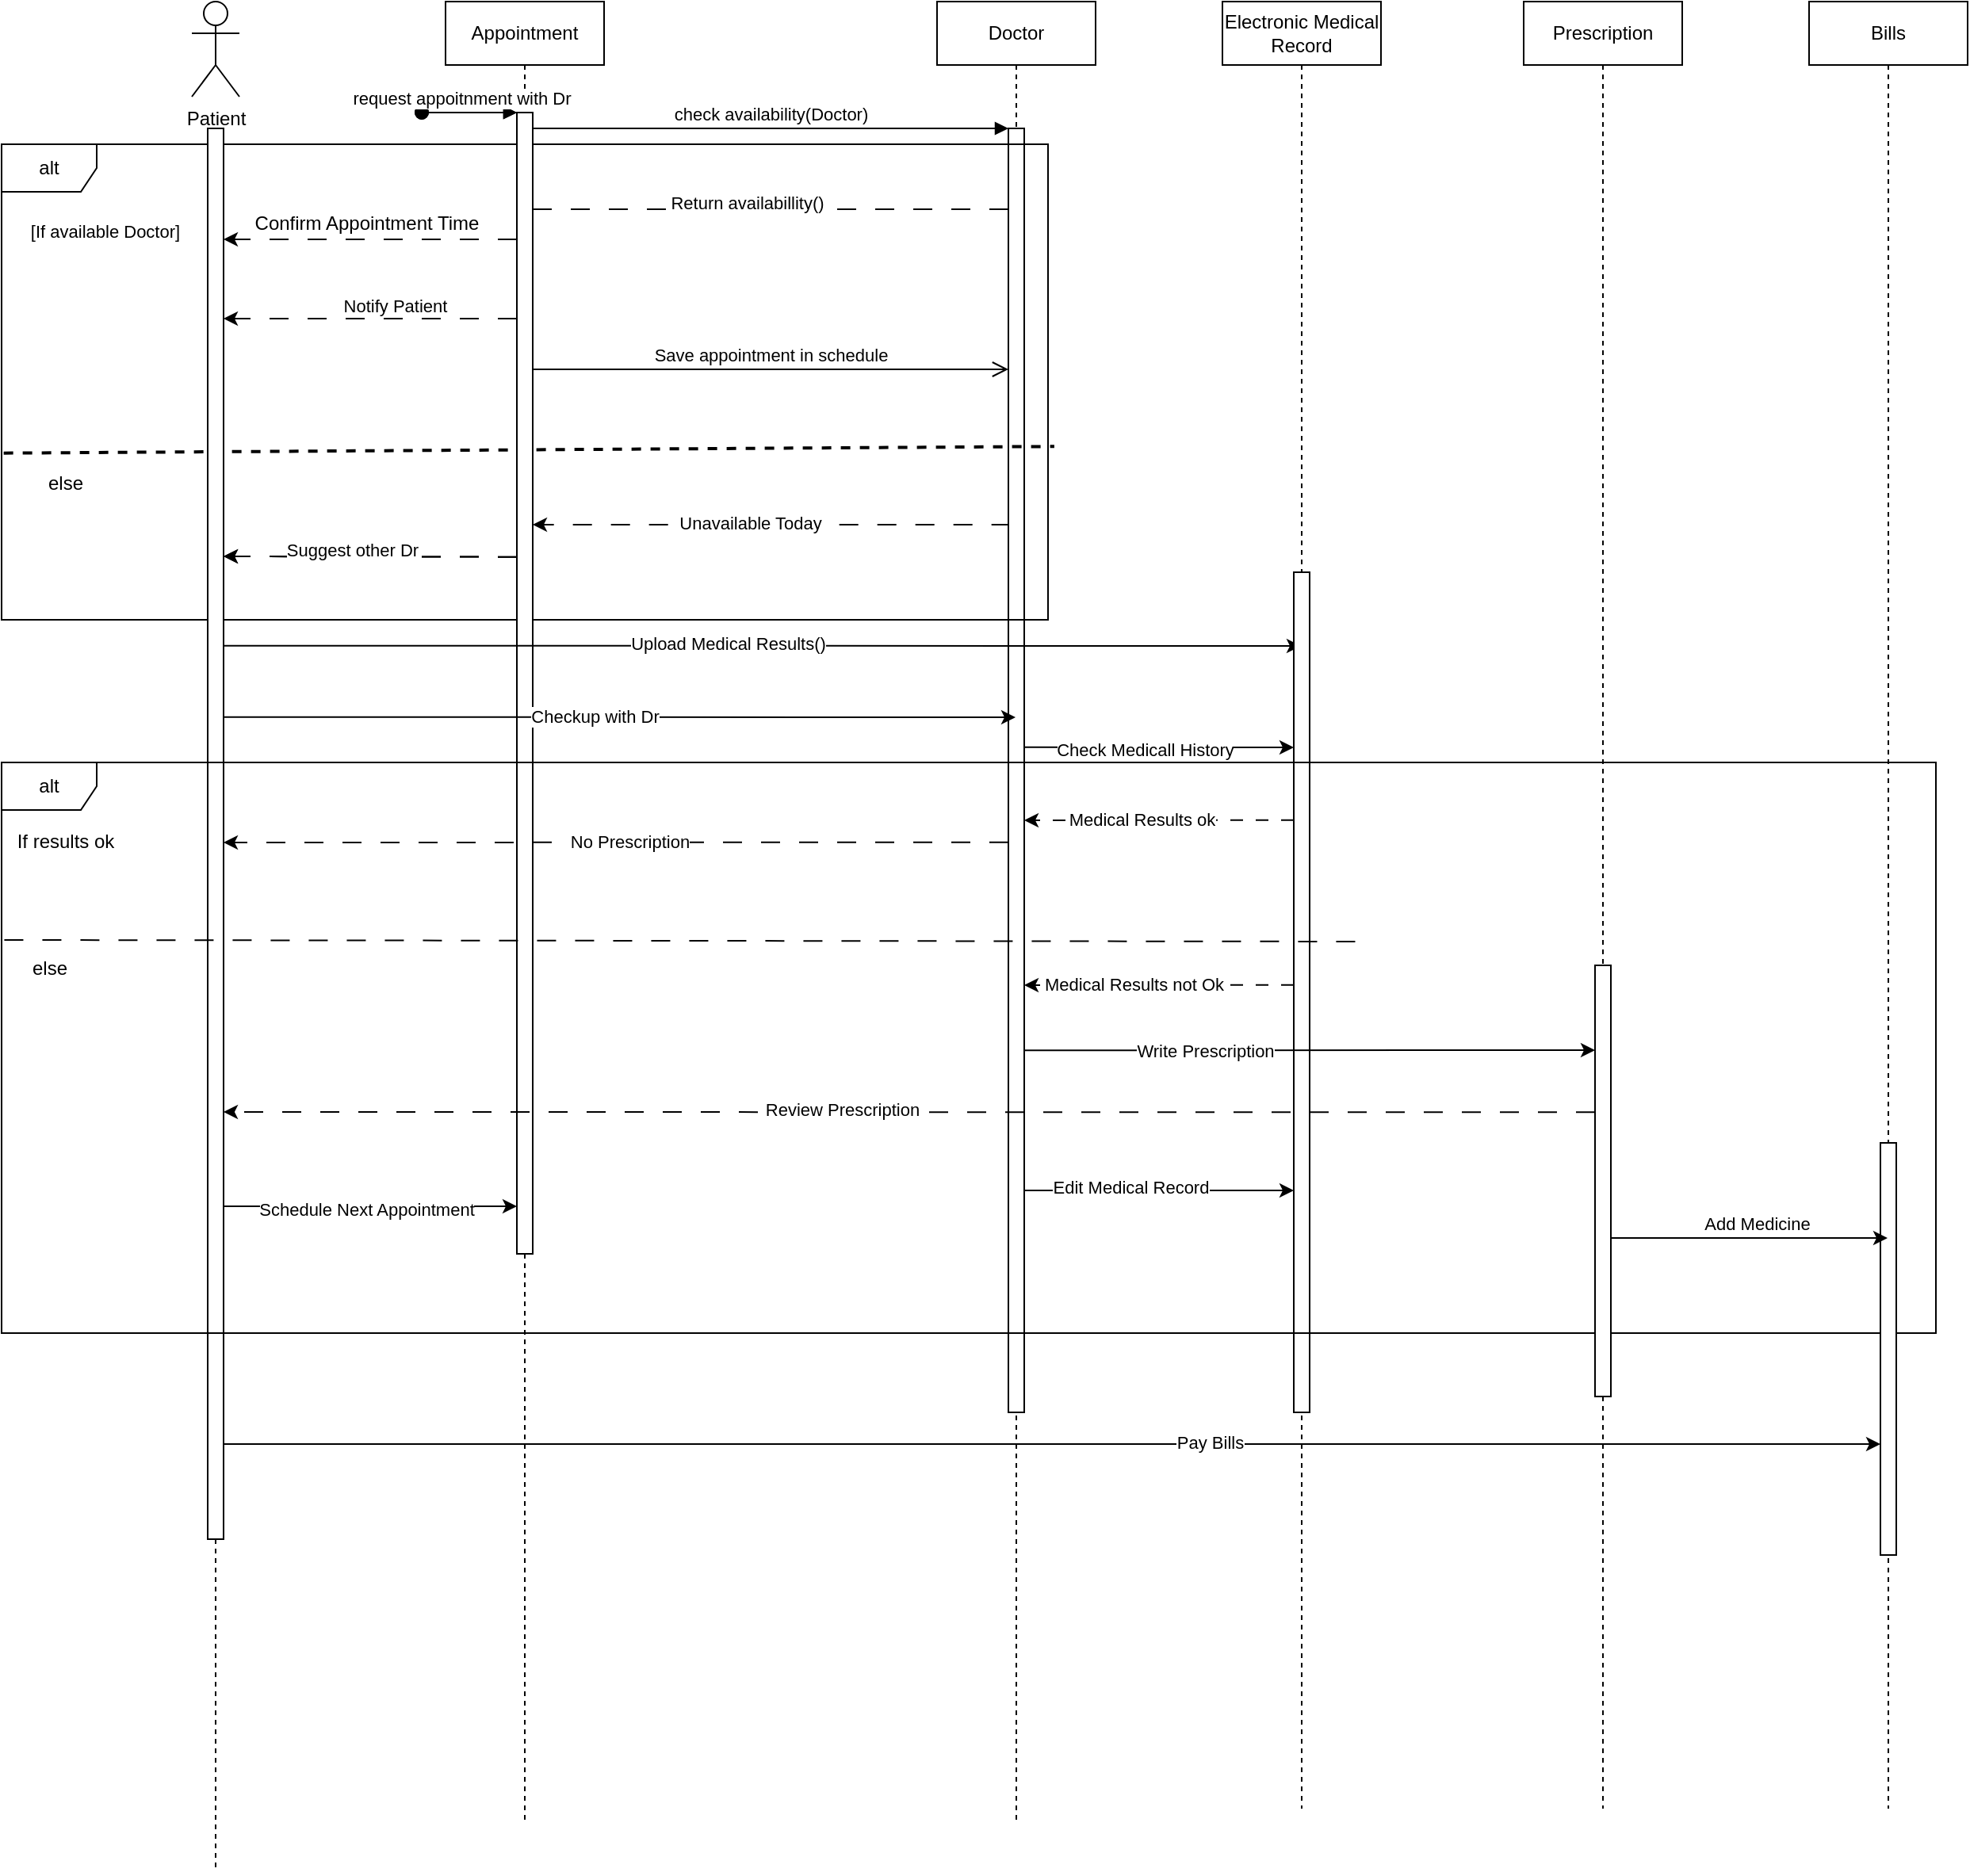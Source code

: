 <mxfile version="21.1.1" type="device">
  <diagram name="Page-1" id="2YBvvXClWsGukQMizWep">
    <mxGraphModel dx="1725" dy="478" grid="1" gridSize="10" guides="1" tooltips="1" connect="1" arrows="1" fold="1" page="1" pageScale="1" pageWidth="850" pageHeight="1100" math="0" shadow="0">
      <root>
        <mxCell id="0" />
        <mxCell id="1" parent="0" />
        <mxCell id="aM9ryv3xv72pqoxQDRHE-1" value="Appointment" style="shape=umlLifeline;perimeter=lifelinePerimeter;whiteSpace=wrap;html=1;container=0;dropTarget=0;collapsible=0;recursiveResize=0;outlineConnect=0;portConstraint=eastwest;newEdgeStyle={&quot;edgeStyle&quot;:&quot;elbowEdgeStyle&quot;,&quot;elbow&quot;:&quot;vertical&quot;,&quot;curved&quot;:0,&quot;rounded&quot;:0};" parent="1" vertex="1">
          <mxGeometry x="80" y="40" width="100" height="850" as="geometry" />
        </mxCell>
        <mxCell id="0-Ukn4ihmsJS-yES5DAv-44" style="edgeStyle=elbowEdgeStyle;rounded=0;orthogonalLoop=1;jettySize=auto;html=1;elbow=vertical;curved=0;dashed=1;dashPattern=12 12;" edge="1" parent="aM9ryv3xv72pqoxQDRHE-1">
          <mxGeometry relative="1" as="geometry">
            <mxPoint x="-140" y="350" as="targetPoint" />
            <mxPoint x="45" y="350.333" as="sourcePoint" />
          </mxGeometry>
        </mxCell>
        <mxCell id="0-Ukn4ihmsJS-yES5DAv-46" value="Suggest other Dr" style="edgeLabel;html=1;align=center;verticalAlign=middle;resizable=0;points=[];" vertex="1" connectable="0" parent="0-Ukn4ihmsJS-yES5DAv-44">
          <mxGeometry x="0.13" y="-4" relative="1" as="geometry">
            <mxPoint as="offset" />
          </mxGeometry>
        </mxCell>
        <mxCell id="aM9ryv3xv72pqoxQDRHE-2" value="" style="html=1;points=[];perimeter=orthogonalPerimeter;outlineConnect=0;targetShapes=umlLifeline;portConstraint=eastwest;newEdgeStyle={&quot;edgeStyle&quot;:&quot;elbowEdgeStyle&quot;,&quot;elbow&quot;:&quot;vertical&quot;,&quot;curved&quot;:0,&quot;rounded&quot;:0};" parent="aM9ryv3xv72pqoxQDRHE-1" vertex="1">
          <mxGeometry x="45" y="70" width="10" height="460" as="geometry" />
        </mxCell>
        <mxCell id="aM9ryv3xv72pqoxQDRHE-3" value="request appoitnment with Dr" style="html=1;verticalAlign=bottom;startArrow=oval;endArrow=block;startSize=8;edgeStyle=elbowEdgeStyle;elbow=vertical;curved=0;rounded=0;" parent="aM9ryv3xv72pqoxQDRHE-1" target="aM9ryv3xv72pqoxQDRHE-2" edge="1">
          <mxGeometry x="-0.16" relative="1" as="geometry">
            <mxPoint x="-15" y="70" as="sourcePoint" />
            <mxPoint as="offset" />
          </mxGeometry>
        </mxCell>
        <mxCell id="0-Ukn4ihmsJS-yES5DAv-16" style="edgeStyle=elbowEdgeStyle;rounded=0;orthogonalLoop=1;jettySize=auto;html=1;elbow=vertical;curved=0;dashed=1;dashPattern=12 12;" edge="1" parent="aM9ryv3xv72pqoxQDRHE-1" source="aM9ryv3xv72pqoxQDRHE-2">
          <mxGeometry relative="1" as="geometry">
            <mxPoint x="-140" y="150" as="targetPoint" />
            <mxPoint x="30" y="150" as="sourcePoint" />
            <Array as="points">
              <mxPoint x="-40" y="150" />
              <mxPoint x="-40" y="150" />
            </Array>
          </mxGeometry>
        </mxCell>
        <mxCell id="aM9ryv3xv72pqoxQDRHE-5" value="Doctor" style="shape=umlLifeline;perimeter=lifelinePerimeter;whiteSpace=wrap;html=1;container=0;dropTarget=0;collapsible=0;recursiveResize=0;outlineConnect=0;portConstraint=eastwest;newEdgeStyle={&quot;edgeStyle&quot;:&quot;elbowEdgeStyle&quot;,&quot;elbow&quot;:&quot;vertical&quot;,&quot;curved&quot;:0,&quot;rounded&quot;:0};" parent="1" vertex="1">
          <mxGeometry x="390" y="40" width="100" height="1150" as="geometry" />
        </mxCell>
        <mxCell id="aM9ryv3xv72pqoxQDRHE-6" value="" style="html=1;points=[];perimeter=orthogonalPerimeter;outlineConnect=0;targetShapes=umlLifeline;portConstraint=eastwest;newEdgeStyle={&quot;edgeStyle&quot;:&quot;elbowEdgeStyle&quot;,&quot;elbow&quot;:&quot;vertical&quot;,&quot;curved&quot;:0,&quot;rounded&quot;:0};" parent="aM9ryv3xv72pqoxQDRHE-5" vertex="1">
          <mxGeometry x="45" y="80" width="10" height="810" as="geometry" />
        </mxCell>
        <mxCell id="aM9ryv3xv72pqoxQDRHE-7" value="check availability(Doctor)" style="html=1;verticalAlign=bottom;endArrow=block;edgeStyle=elbowEdgeStyle;elbow=vertical;curved=0;rounded=0;" parent="1" source="aM9ryv3xv72pqoxQDRHE-2" target="aM9ryv3xv72pqoxQDRHE-6" edge="1">
          <mxGeometry relative="1" as="geometry">
            <mxPoint x="195" y="130" as="sourcePoint" />
            <Array as="points">
              <mxPoint x="180" y="120" />
            </Array>
          </mxGeometry>
        </mxCell>
        <mxCell id="aM9ryv3xv72pqoxQDRHE-10" value="Save appointment in schedule" style="html=1;verticalAlign=bottom;endArrow=open;endSize=8;edgeStyle=elbowEdgeStyle;elbow=vertical;curved=0;rounded=0;" parent="1" edge="1">
          <mxGeometry relative="1" as="geometry">
            <mxPoint x="435" y="272" as="targetPoint" />
            <Array as="points">
              <mxPoint x="180" y="272" />
            </Array>
            <mxPoint x="135" y="272" as="sourcePoint" />
          </mxGeometry>
        </mxCell>
        <mxCell id="0-Ukn4ihmsJS-yES5DAv-10" style="edgeStyle=orthogonalEdgeStyle;rounded=0;orthogonalLoop=1;jettySize=auto;html=1;dashed=1;endArrow=none;endFill=0;" edge="1" parent="1" source="0-Ukn4ihmsJS-yES5DAv-55">
          <mxGeometry relative="1" as="geometry">
            <mxPoint x="-65" y="1220" as="targetPoint" />
            <Array as="points">
              <mxPoint x="-65" y="510" />
              <mxPoint x="-65" y="510" />
            </Array>
          </mxGeometry>
        </mxCell>
        <mxCell id="0-Ukn4ihmsJS-yES5DAv-5" value="Patient" style="shape=umlActor;verticalLabelPosition=bottom;verticalAlign=top;html=1;outlineConnect=0;" vertex="1" parent="1">
          <mxGeometry x="-80" y="40" width="30" height="60" as="geometry" />
        </mxCell>
        <mxCell id="0-Ukn4ihmsJS-yES5DAv-14" value="alt" style="shape=umlFrame;whiteSpace=wrap;html=1;pointerEvents=0;" vertex="1" parent="1">
          <mxGeometry x="-200" y="130" width="660" height="300" as="geometry" />
        </mxCell>
        <mxCell id="0-Ukn4ihmsJS-yES5DAv-22" value="&lt;font style=&quot;font-size: 11px;&quot;&gt;[If available Doctor]&lt;/font&gt;" style="text;html=1;align=center;verticalAlign=middle;resizable=0;points=[];autosize=1;strokeColor=none;fillColor=none;" vertex="1" parent="1">
          <mxGeometry x="-195" y="170" width="120" height="30" as="geometry" />
        </mxCell>
        <mxCell id="0-Ukn4ihmsJS-yES5DAv-24" value="" style="endArrow=none;dashed=1;html=1;rounded=0;exitX=0.002;exitY=0.552;exitDx=0;exitDy=0;exitPerimeter=0;entryX=1.006;entryY=0.542;entryDx=0;entryDy=0;entryPerimeter=0;strokeWidth=2;" edge="1" parent="1">
          <mxGeometry width="50" height="50" relative="1" as="geometry">
            <mxPoint x="-198.68" y="324.84" as="sourcePoint" />
            <mxPoint x="463.96" y="320.64" as="targetPoint" />
          </mxGeometry>
        </mxCell>
        <mxCell id="0-Ukn4ihmsJS-yES5DAv-25" value="" style="endArrow=none;html=1;rounded=0;dashed=1;dashPattern=12 12;" edge="1" parent="1" source="aM9ryv3xv72pqoxQDRHE-2">
          <mxGeometry width="50" height="50" relative="1" as="geometry">
            <mxPoint x="140" y="171" as="sourcePoint" />
            <mxPoint x="435" y="171" as="targetPoint" />
          </mxGeometry>
        </mxCell>
        <mxCell id="0-Ukn4ihmsJS-yES5DAv-27" value="Return availabillity()" style="edgeLabel;html=1;align=center;verticalAlign=middle;resizable=0;points=[];" vertex="1" connectable="0" parent="0-Ukn4ihmsJS-yES5DAv-25">
          <mxGeometry x="-0.099" y="4" relative="1" as="geometry">
            <mxPoint as="offset" />
          </mxGeometry>
        </mxCell>
        <mxCell id="0-Ukn4ihmsJS-yES5DAv-35" value="" style="endArrow=classic;html=1;rounded=0;dashed=1;dashPattern=12 12;" edge="1" parent="1" source="aM9ryv3xv72pqoxQDRHE-2">
          <mxGeometry width="50" height="50" relative="1" as="geometry">
            <mxPoint x="210" y="340" as="sourcePoint" />
            <mxPoint x="-60" y="240" as="targetPoint" />
          </mxGeometry>
        </mxCell>
        <mxCell id="0-Ukn4ihmsJS-yES5DAv-36" value="Notify Patient" style="edgeLabel;html=1;align=center;verticalAlign=middle;resizable=0;points=[];" vertex="1" connectable="0" parent="0-Ukn4ihmsJS-yES5DAv-35">
          <mxGeometry x="-0.166" relative="1" as="geometry">
            <mxPoint y="-8" as="offset" />
          </mxGeometry>
        </mxCell>
        <mxCell id="0-Ukn4ihmsJS-yES5DAv-37" value="else" style="text;html=1;align=center;verticalAlign=middle;resizable=0;points=[];autosize=1;strokeColor=none;fillColor=none;" vertex="1" parent="1">
          <mxGeometry x="-185" y="329" width="50" height="30" as="geometry" />
        </mxCell>
        <mxCell id="0-Ukn4ihmsJS-yES5DAv-39" style="edgeStyle=elbowEdgeStyle;rounded=0;orthogonalLoop=1;jettySize=auto;html=1;elbow=vertical;curved=0;dashed=1;dashPattern=12 12;" edge="1" parent="1" target="aM9ryv3xv72pqoxQDRHE-2">
          <mxGeometry relative="1" as="geometry">
            <mxPoint x="435" y="371.333" as="sourcePoint" />
            <mxPoint x="135" y="371.333" as="targetPoint" />
            <Array as="points">
              <mxPoint x="280" y="370" />
            </Array>
          </mxGeometry>
        </mxCell>
        <mxCell id="0-Ukn4ihmsJS-yES5DAv-43" value="Unavailable Today" style="edgeLabel;html=1;align=center;verticalAlign=middle;resizable=0;points=[];" vertex="1" connectable="0" parent="0-Ukn4ihmsJS-yES5DAv-39">
          <mxGeometry x="0.091" y="-1" relative="1" as="geometry">
            <mxPoint as="offset" />
          </mxGeometry>
        </mxCell>
        <mxCell id="0-Ukn4ihmsJS-yES5DAv-47" value="Appointment" style="shape=umlLifeline;perimeter=lifelinePerimeter;whiteSpace=wrap;html=1;container=0;dropTarget=0;collapsible=0;recursiveResize=0;outlineConnect=0;portConstraint=eastwest;newEdgeStyle={&quot;edgeStyle&quot;:&quot;elbowEdgeStyle&quot;,&quot;elbow&quot;:&quot;vertical&quot;,&quot;curved&quot;:0,&quot;rounded&quot;:0};" vertex="1" parent="1">
          <mxGeometry x="80" y="40" width="100" height="1150" as="geometry" />
        </mxCell>
        <mxCell id="0-Ukn4ihmsJS-yES5DAv-48" style="edgeStyle=elbowEdgeStyle;rounded=0;orthogonalLoop=1;jettySize=auto;html=1;elbow=vertical;curved=0;dashed=1;dashPattern=12 12;" edge="1" parent="0-Ukn4ihmsJS-yES5DAv-47">
          <mxGeometry relative="1" as="geometry">
            <mxPoint x="-140" y="350" as="targetPoint" />
            <mxPoint x="45" y="350.333" as="sourcePoint" />
          </mxGeometry>
        </mxCell>
        <mxCell id="0-Ukn4ihmsJS-yES5DAv-49" value="Suggest other Dr" style="edgeLabel;html=1;align=center;verticalAlign=middle;resizable=0;points=[];" vertex="1" connectable="0" parent="0-Ukn4ihmsJS-yES5DAv-48">
          <mxGeometry x="0.13" y="-4" relative="1" as="geometry">
            <mxPoint as="offset" />
          </mxGeometry>
        </mxCell>
        <mxCell id="0-Ukn4ihmsJS-yES5DAv-50" value="" style="html=1;points=[];perimeter=orthogonalPerimeter;outlineConnect=0;targetShapes=umlLifeline;portConstraint=eastwest;newEdgeStyle={&quot;edgeStyle&quot;:&quot;elbowEdgeStyle&quot;,&quot;elbow&quot;:&quot;vertical&quot;,&quot;curved&quot;:0,&quot;rounded&quot;:0};" vertex="1" parent="0-Ukn4ihmsJS-yES5DAv-47">
          <mxGeometry x="45" y="70" width="10" height="720" as="geometry" />
        </mxCell>
        <mxCell id="0-Ukn4ihmsJS-yES5DAv-51" value="request appoitnment with Dr" style="html=1;verticalAlign=bottom;startArrow=oval;endArrow=block;startSize=8;edgeStyle=elbowEdgeStyle;elbow=vertical;curved=0;rounded=0;" edge="1" parent="0-Ukn4ihmsJS-yES5DAv-47" target="0-Ukn4ihmsJS-yES5DAv-50">
          <mxGeometry x="-0.16" relative="1" as="geometry">
            <mxPoint x="-15" y="70" as="sourcePoint" />
            <mxPoint as="offset" />
          </mxGeometry>
        </mxCell>
        <mxCell id="0-Ukn4ihmsJS-yES5DAv-57" style="edgeStyle=elbowEdgeStyle;rounded=0;orthogonalLoop=1;jettySize=auto;html=1;elbow=vertical;curved=0;" edge="1" parent="1">
          <mxGeometry relative="1" as="geometry">
            <mxPoint x="-60" y="491.333" as="sourcePoint" />
            <mxPoint x="439.5" y="491.333" as="targetPoint" />
          </mxGeometry>
        </mxCell>
        <mxCell id="0-Ukn4ihmsJS-yES5DAv-58" value="Checkup with Dr" style="edgeLabel;html=1;align=center;verticalAlign=middle;resizable=0;points=[];" vertex="1" connectable="0" parent="0-Ukn4ihmsJS-yES5DAv-57">
          <mxGeometry x="-0.064" y="1" relative="1" as="geometry">
            <mxPoint as="offset" />
          </mxGeometry>
        </mxCell>
        <mxCell id="0-Ukn4ihmsJS-yES5DAv-64" style="edgeStyle=elbowEdgeStyle;rounded=0;orthogonalLoop=1;jettySize=auto;html=1;elbow=vertical;curved=0;" edge="1" parent="1">
          <mxGeometry relative="1" as="geometry">
            <mxPoint x="-60" y="446.333" as="sourcePoint" />
            <mxPoint x="619.5" y="446.333" as="targetPoint" />
          </mxGeometry>
        </mxCell>
        <mxCell id="0-Ukn4ihmsJS-yES5DAv-65" value="Upload Medical Results()" style="edgeLabel;html=1;align=center;verticalAlign=middle;resizable=0;points=[];" vertex="1" connectable="0" parent="0-Ukn4ihmsJS-yES5DAv-64">
          <mxGeometry x="-0.065" y="2" relative="1" as="geometry">
            <mxPoint as="offset" />
          </mxGeometry>
        </mxCell>
        <mxCell id="0-Ukn4ihmsJS-yES5DAv-89" style="edgeStyle=elbowEdgeStyle;rounded=0;orthogonalLoop=1;jettySize=auto;html=1;elbow=vertical;curved=0;" edge="1" parent="1" source="0-Ukn4ihmsJS-yES5DAv-55" target="0-Ukn4ihmsJS-yES5DAv-50">
          <mxGeometry relative="1" as="geometry">
            <Array as="points">
              <mxPoint x="40" y="800" />
            </Array>
          </mxGeometry>
        </mxCell>
        <mxCell id="0-Ukn4ihmsJS-yES5DAv-90" value="Schedule Next Appointment" style="edgeLabel;html=1;align=center;verticalAlign=middle;resizable=0;points=[];" vertex="1" connectable="0" parent="0-Ukn4ihmsJS-yES5DAv-89">
          <mxGeometry x="-0.281" y="-2" relative="1" as="geometry">
            <mxPoint x="23" as="offset" />
          </mxGeometry>
        </mxCell>
        <mxCell id="0-Ukn4ihmsJS-yES5DAv-99" style="edgeStyle=elbowEdgeStyle;rounded=0;orthogonalLoop=1;jettySize=auto;html=1;elbow=vertical;curved=0;" edge="1" parent="1" source="0-Ukn4ihmsJS-yES5DAv-55" target="0-Ukn4ihmsJS-yES5DAv-82">
          <mxGeometry relative="1" as="geometry">
            <Array as="points">
              <mxPoint x="940" y="950" />
            </Array>
          </mxGeometry>
        </mxCell>
        <mxCell id="0-Ukn4ihmsJS-yES5DAv-102" value="Pay Bills" style="edgeLabel;html=1;align=center;verticalAlign=middle;resizable=0;points=[];" vertex="1" connectable="0" parent="0-Ukn4ihmsJS-yES5DAv-99">
          <mxGeometry x="0.19" y="1" relative="1" as="geometry">
            <mxPoint as="offset" />
          </mxGeometry>
        </mxCell>
        <mxCell id="0-Ukn4ihmsJS-yES5DAv-55" value="" style="html=1;points=[];perimeter=orthogonalPerimeter;outlineConnect=0;targetShapes=umlLifeline;portConstraint=eastwest;newEdgeStyle={&quot;edgeStyle&quot;:&quot;elbowEdgeStyle&quot;,&quot;elbow&quot;:&quot;vertical&quot;,&quot;curved&quot;:0,&quot;rounded&quot;:0};" vertex="1" parent="1">
          <mxGeometry x="-70" y="120" width="10" height="890" as="geometry" />
        </mxCell>
        <mxCell id="0-Ukn4ihmsJS-yES5DAv-60" value="Electronic Medical Record" style="shape=umlLifeline;perimeter=lifelinePerimeter;whiteSpace=wrap;html=1;container=0;dropTarget=0;collapsible=0;recursiveResize=0;outlineConnect=0;portConstraint=eastwest;newEdgeStyle={&quot;edgeStyle&quot;:&quot;elbowEdgeStyle&quot;,&quot;elbow&quot;:&quot;vertical&quot;,&quot;curved&quot;:0,&quot;rounded&quot;:0};" vertex="1" parent="1">
          <mxGeometry x="570" y="40" width="100" height="1140" as="geometry" />
        </mxCell>
        <mxCell id="0-Ukn4ihmsJS-yES5DAv-61" value="" style="html=1;points=[];perimeter=orthogonalPerimeter;outlineConnect=0;targetShapes=umlLifeline;portConstraint=eastwest;newEdgeStyle={&quot;edgeStyle&quot;:&quot;elbowEdgeStyle&quot;,&quot;elbow&quot;:&quot;vertical&quot;,&quot;curved&quot;:0,&quot;rounded&quot;:0};" vertex="1" parent="0-Ukn4ihmsJS-yES5DAv-60">
          <mxGeometry x="45" y="360" width="10" height="530" as="geometry" />
        </mxCell>
        <mxCell id="0-Ukn4ihmsJS-yES5DAv-62" style="edgeStyle=elbowEdgeStyle;rounded=0;orthogonalLoop=1;jettySize=auto;html=1;elbow=vertical;curved=0;" edge="1" parent="1">
          <mxGeometry relative="1" as="geometry">
            <mxPoint x="445" y="510.333" as="sourcePoint" />
            <mxPoint x="615" y="510.333" as="targetPoint" />
          </mxGeometry>
        </mxCell>
        <mxCell id="0-Ukn4ihmsJS-yES5DAv-63" value="Check Medicall History" style="edgeLabel;html=1;align=center;verticalAlign=middle;resizable=0;points=[];" vertex="1" connectable="0" parent="0-Ukn4ihmsJS-yES5DAv-62">
          <mxGeometry x="-0.114" y="-1" relative="1" as="geometry">
            <mxPoint as="offset" />
          </mxGeometry>
        </mxCell>
        <mxCell id="0-Ukn4ihmsJS-yES5DAv-66" value="alt" style="shape=umlFrame;whiteSpace=wrap;html=1;pointerEvents=0;" vertex="1" parent="1">
          <mxGeometry x="-200" y="520" width="1220" height="360" as="geometry" />
        </mxCell>
        <mxCell id="0-Ukn4ihmsJS-yES5DAv-67" value="" style="endArrow=none;dashed=1;html=1;dashPattern=12 12;strokeWidth=1;rounded=0;exitX=0.002;exitY=0.595;exitDx=0;exitDy=0;exitPerimeter=0;" edge="1" parent="1">
          <mxGeometry width="50" height="50" relative="1" as="geometry">
            <mxPoint x="-198.28" y="632" as="sourcePoint" />
            <mxPoint x="660" y="633" as="targetPoint" />
          </mxGeometry>
        </mxCell>
        <mxCell id="0-Ukn4ihmsJS-yES5DAv-68" value="else" style="text;html=1;align=center;verticalAlign=middle;resizable=0;points=[];autosize=1;strokeColor=none;fillColor=none;" vertex="1" parent="1">
          <mxGeometry x="-195" y="635" width="50" height="30" as="geometry" />
        </mxCell>
        <mxCell id="0-Ukn4ihmsJS-yES5DAv-69" value="If results ok" style="text;html=1;align=center;verticalAlign=middle;resizable=0;points=[];autosize=1;strokeColor=none;fillColor=none;" vertex="1" parent="1">
          <mxGeometry x="-200" y="555" width="80" height="30" as="geometry" />
        </mxCell>
        <mxCell id="0-Ukn4ihmsJS-yES5DAv-70" style="edgeStyle=elbowEdgeStyle;rounded=0;orthogonalLoop=1;jettySize=auto;html=1;elbow=vertical;curved=0;dashed=1;dashPattern=8 8;" edge="1" parent="1">
          <mxGeometry relative="1" as="geometry">
            <mxPoint x="615" y="556.333" as="sourcePoint" />
            <mxPoint x="445" y="556.333" as="targetPoint" />
          </mxGeometry>
        </mxCell>
        <mxCell id="0-Ukn4ihmsJS-yES5DAv-72" value="Medical Results ok" style="edgeLabel;html=1;align=center;verticalAlign=middle;resizable=0;points=[];" vertex="1" connectable="0" parent="0-Ukn4ihmsJS-yES5DAv-70">
          <mxGeometry x="0.131" y="-1" relative="1" as="geometry">
            <mxPoint as="offset" />
          </mxGeometry>
        </mxCell>
        <mxCell id="0-Ukn4ihmsJS-yES5DAv-73" style="edgeStyle=elbowEdgeStyle;rounded=0;orthogonalLoop=1;jettySize=auto;html=1;elbow=vertical;curved=0;dashed=1;dashPattern=12 12;" edge="1" parent="1">
          <mxGeometry relative="1" as="geometry">
            <mxPoint x="435" y="570.333" as="sourcePoint" />
            <mxPoint x="-60" y="570.333" as="targetPoint" />
          </mxGeometry>
        </mxCell>
        <mxCell id="0-Ukn4ihmsJS-yES5DAv-74" value="No Prescription" style="edgeLabel;html=1;align=center;verticalAlign=middle;resizable=0;points=[];" vertex="1" connectable="0" parent="0-Ukn4ihmsJS-yES5DAv-73">
          <mxGeometry x="-0.036" y="-1" relative="1" as="geometry">
            <mxPoint as="offset" />
          </mxGeometry>
        </mxCell>
        <mxCell id="0-Ukn4ihmsJS-yES5DAv-75" style="edgeStyle=elbowEdgeStyle;rounded=0;orthogonalLoop=1;jettySize=auto;html=1;elbow=vertical;curved=0;dashed=1;dashPattern=8 8;" edge="1" parent="1">
          <mxGeometry relative="1" as="geometry">
            <mxPoint x="615" y="660.333" as="sourcePoint" />
            <mxPoint x="445" y="660.333" as="targetPoint" />
          </mxGeometry>
        </mxCell>
        <mxCell id="0-Ukn4ihmsJS-yES5DAv-76" value="Medical Results not Ok" style="edgeLabel;html=1;align=center;verticalAlign=middle;resizable=0;points=[];" vertex="1" connectable="0" parent="0-Ukn4ihmsJS-yES5DAv-75">
          <mxGeometry x="0.19" y="-1" relative="1" as="geometry">
            <mxPoint as="offset" />
          </mxGeometry>
        </mxCell>
        <mxCell id="0-Ukn4ihmsJS-yES5DAv-77" value="Prescription" style="shape=umlLifeline;perimeter=lifelinePerimeter;whiteSpace=wrap;html=1;container=0;dropTarget=0;collapsible=0;recursiveResize=0;outlineConnect=0;portConstraint=eastwest;newEdgeStyle={&quot;edgeStyle&quot;:&quot;elbowEdgeStyle&quot;,&quot;elbow&quot;:&quot;vertical&quot;,&quot;curved&quot;:0,&quot;rounded&quot;:0};" vertex="1" parent="1">
          <mxGeometry x="760" y="40" width="100" height="1140" as="geometry" />
        </mxCell>
        <mxCell id="0-Ukn4ihmsJS-yES5DAv-78" value="" style="html=1;points=[];perimeter=orthogonalPerimeter;outlineConnect=0;targetShapes=umlLifeline;portConstraint=eastwest;newEdgeStyle={&quot;edgeStyle&quot;:&quot;elbowEdgeStyle&quot;,&quot;elbow&quot;:&quot;vertical&quot;,&quot;curved&quot;:0,&quot;rounded&quot;:0};" vertex="1" parent="0-Ukn4ihmsJS-yES5DAv-77">
          <mxGeometry x="45" y="608" width="10" height="272" as="geometry" />
        </mxCell>
        <mxCell id="0-Ukn4ihmsJS-yES5DAv-79" style="edgeStyle=elbowEdgeStyle;rounded=0;orthogonalLoop=1;jettySize=auto;html=1;elbow=vertical;curved=0;" edge="1" parent="1">
          <mxGeometry relative="1" as="geometry">
            <mxPoint x="445" y="701.667" as="sourcePoint" />
            <mxPoint x="805" y="701.667" as="targetPoint" />
          </mxGeometry>
        </mxCell>
        <mxCell id="0-Ukn4ihmsJS-yES5DAv-80" value="Write Prescription" style="edgeLabel;html=1;align=center;verticalAlign=middle;resizable=0;points=[];" vertex="1" connectable="0" parent="0-Ukn4ihmsJS-yES5DAv-79">
          <mxGeometry x="-0.366" relative="1" as="geometry">
            <mxPoint as="offset" />
          </mxGeometry>
        </mxCell>
        <mxCell id="0-Ukn4ihmsJS-yES5DAv-81" value="Bills" style="shape=umlLifeline;perimeter=lifelinePerimeter;whiteSpace=wrap;html=1;container=0;dropTarget=0;collapsible=0;recursiveResize=0;outlineConnect=0;portConstraint=eastwest;newEdgeStyle={&quot;edgeStyle&quot;:&quot;elbowEdgeStyle&quot;,&quot;elbow&quot;:&quot;vertical&quot;,&quot;curved&quot;:0,&quot;rounded&quot;:0};" vertex="1" parent="1">
          <mxGeometry x="940" y="40" width="100" height="1140" as="geometry" />
        </mxCell>
        <mxCell id="0-Ukn4ihmsJS-yES5DAv-86" style="edgeStyle=elbowEdgeStyle;rounded=0;orthogonalLoop=1;jettySize=auto;html=1;elbow=vertical;curved=0;" edge="1" parent="0-Ukn4ihmsJS-yES5DAv-81" source="0-Ukn4ihmsJS-yES5DAv-82" target="0-Ukn4ihmsJS-yES5DAv-81">
          <mxGeometry relative="1" as="geometry" />
        </mxCell>
        <mxCell id="0-Ukn4ihmsJS-yES5DAv-82" value="" style="html=1;points=[];perimeter=orthogonalPerimeter;outlineConnect=0;targetShapes=umlLifeline;portConstraint=eastwest;newEdgeStyle={&quot;edgeStyle&quot;:&quot;elbowEdgeStyle&quot;,&quot;elbow&quot;:&quot;vertical&quot;,&quot;curved&quot;:0,&quot;rounded&quot;:0};" vertex="1" parent="0-Ukn4ihmsJS-yES5DAv-81">
          <mxGeometry x="45" y="720" width="10" height="260" as="geometry" />
        </mxCell>
        <mxCell id="0-Ukn4ihmsJS-yES5DAv-87" style="edgeStyle=elbowEdgeStyle;rounded=0;orthogonalLoop=1;jettySize=auto;html=1;elbow=vertical;curved=0;dashed=1;dashPattern=12 12;" edge="1" parent="1">
          <mxGeometry relative="1" as="geometry">
            <mxPoint x="805" y="740.667" as="sourcePoint" />
            <mxPoint x="-60" y="740.667" as="targetPoint" />
          </mxGeometry>
        </mxCell>
        <mxCell id="0-Ukn4ihmsJS-yES5DAv-88" value="Review Prescription" style="edgeLabel;html=1;align=center;verticalAlign=middle;resizable=0;points=[];" vertex="1" connectable="0" parent="0-Ukn4ihmsJS-yES5DAv-87">
          <mxGeometry x="0.098" y="-2" relative="1" as="geometry">
            <mxPoint as="offset" />
          </mxGeometry>
        </mxCell>
        <mxCell id="0-Ukn4ihmsJS-yES5DAv-92" style="edgeStyle=elbowEdgeStyle;rounded=0;orthogonalLoop=1;jettySize=auto;html=1;elbow=vertical;curved=0;" edge="1" parent="1" source="aM9ryv3xv72pqoxQDRHE-6" target="0-Ukn4ihmsJS-yES5DAv-61">
          <mxGeometry relative="1" as="geometry">
            <Array as="points">
              <mxPoint x="530" y="790" />
            </Array>
          </mxGeometry>
        </mxCell>
        <mxCell id="0-Ukn4ihmsJS-yES5DAv-94" value="Edit Medical Record" style="edgeLabel;html=1;align=center;verticalAlign=middle;resizable=0;points=[];" vertex="1" connectable="0" parent="0-Ukn4ihmsJS-yES5DAv-92">
          <mxGeometry x="-0.216" y="2" relative="1" as="geometry">
            <mxPoint as="offset" />
          </mxGeometry>
        </mxCell>
        <mxCell id="0-Ukn4ihmsJS-yES5DAv-98" value="Confirm Appointment Time" style="text;html=1;align=center;verticalAlign=middle;resizable=0;points=[];autosize=1;strokeColor=none;fillColor=none;strokeWidth=1;" vertex="1" parent="1">
          <mxGeometry x="-50" y="165" width="160" height="30" as="geometry" />
        </mxCell>
        <mxCell id="0-Ukn4ihmsJS-yES5DAv-100" style="edgeStyle=elbowEdgeStyle;rounded=0;orthogonalLoop=1;jettySize=auto;html=1;elbow=vertical;curved=0;" edge="1" parent="1" source="0-Ukn4ihmsJS-yES5DAv-78" target="0-Ukn4ihmsJS-yES5DAv-81">
          <mxGeometry relative="1" as="geometry">
            <Array as="points">
              <mxPoint x="920" y="820" />
            </Array>
          </mxGeometry>
        </mxCell>
        <mxCell id="0-Ukn4ihmsJS-yES5DAv-101" value="Add Medicine" style="edgeLabel;html=1;align=center;verticalAlign=middle;resizable=0;points=[];" vertex="1" connectable="0" parent="0-Ukn4ihmsJS-yES5DAv-100">
          <mxGeometry x="-0.276" relative="1" as="geometry">
            <mxPoint x="29" y="-9" as="offset" />
          </mxGeometry>
        </mxCell>
      </root>
    </mxGraphModel>
  </diagram>
</mxfile>
